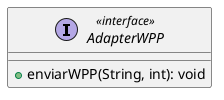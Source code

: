 @startuml
'https://plantuml.com/class-diagram

interface AdapterWPP << interface >> {
  + enviarWPP(String, int): void
}


@enduml